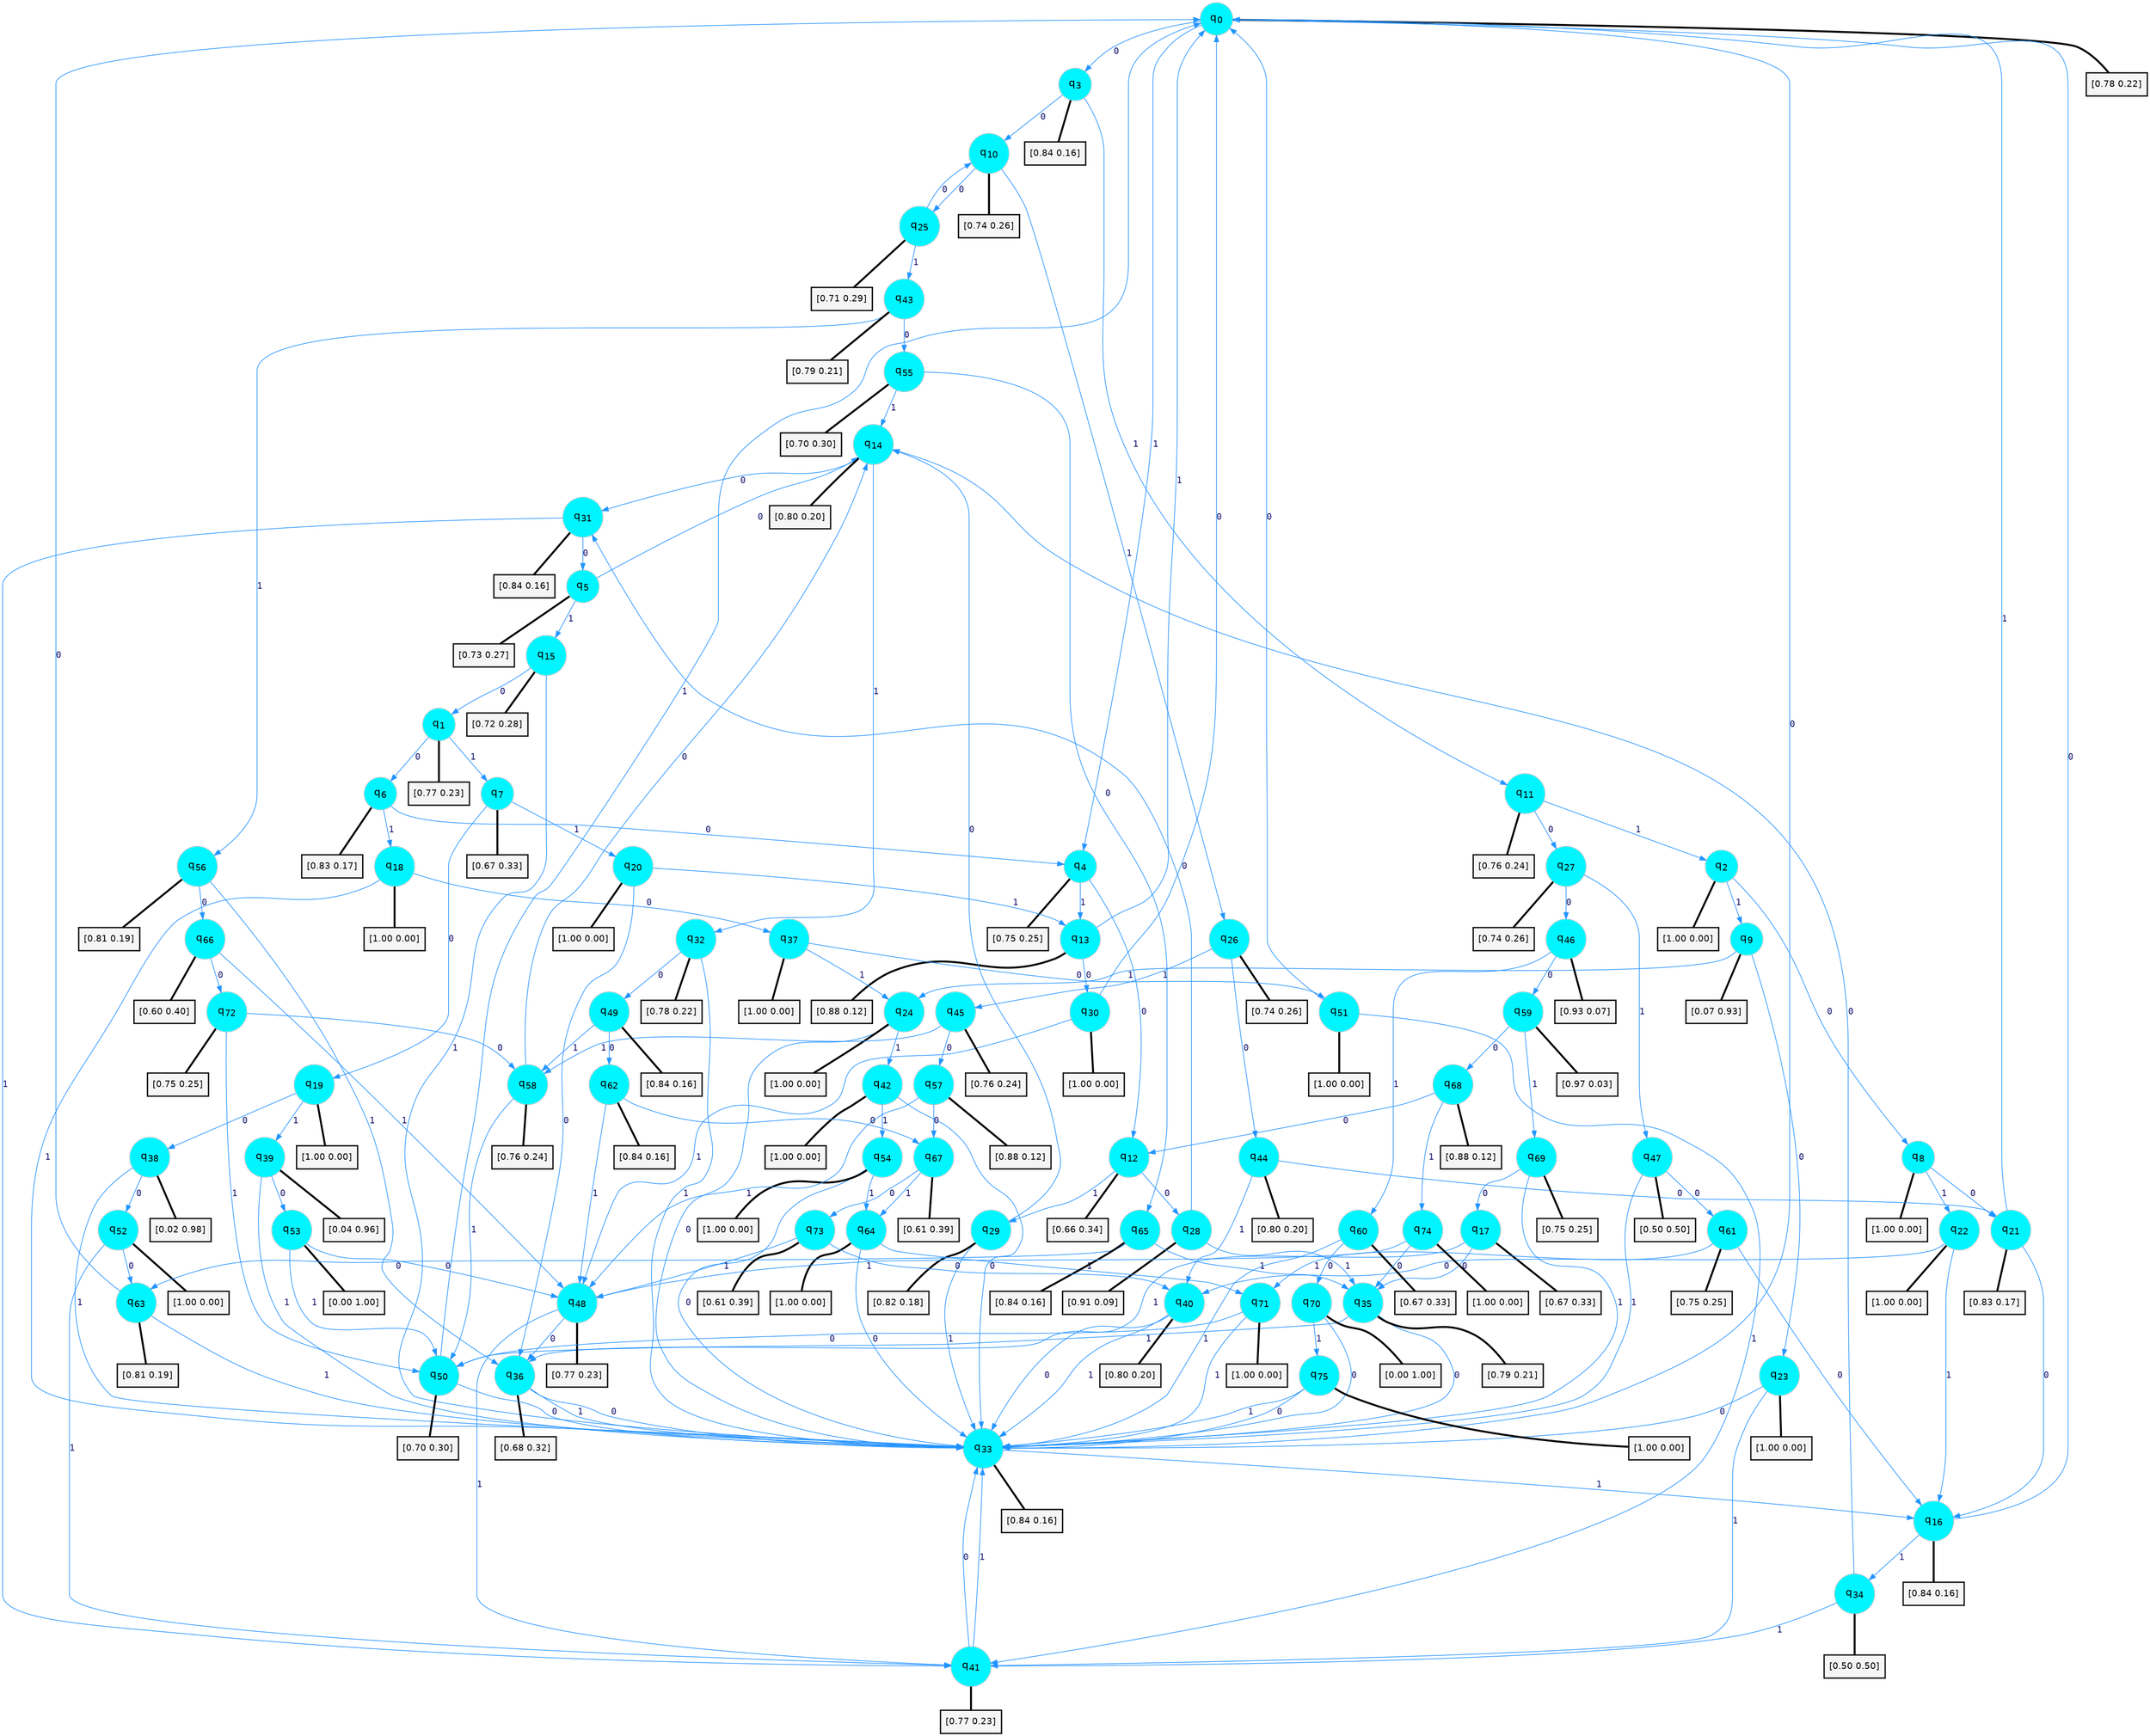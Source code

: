 digraph G {
graph [
bgcolor=transparent, dpi=300, rankdir=TD, size="40,25"];
node [
color=gray, fillcolor=turquoise1, fontcolor=black, fontname=Helvetica, fontsize=16, fontweight=bold, shape=circle, style=filled];
edge [
arrowsize=1, color=dodgerblue1, fontcolor=midnightblue, fontname=courier, fontweight=bold, penwidth=1, style=solid, weight=20];
0[label=<q<SUB>0</SUB>>];
1[label=<q<SUB>1</SUB>>];
2[label=<q<SUB>2</SUB>>];
3[label=<q<SUB>3</SUB>>];
4[label=<q<SUB>4</SUB>>];
5[label=<q<SUB>5</SUB>>];
6[label=<q<SUB>6</SUB>>];
7[label=<q<SUB>7</SUB>>];
8[label=<q<SUB>8</SUB>>];
9[label=<q<SUB>9</SUB>>];
10[label=<q<SUB>10</SUB>>];
11[label=<q<SUB>11</SUB>>];
12[label=<q<SUB>12</SUB>>];
13[label=<q<SUB>13</SUB>>];
14[label=<q<SUB>14</SUB>>];
15[label=<q<SUB>15</SUB>>];
16[label=<q<SUB>16</SUB>>];
17[label=<q<SUB>17</SUB>>];
18[label=<q<SUB>18</SUB>>];
19[label=<q<SUB>19</SUB>>];
20[label=<q<SUB>20</SUB>>];
21[label=<q<SUB>21</SUB>>];
22[label=<q<SUB>22</SUB>>];
23[label=<q<SUB>23</SUB>>];
24[label=<q<SUB>24</SUB>>];
25[label=<q<SUB>25</SUB>>];
26[label=<q<SUB>26</SUB>>];
27[label=<q<SUB>27</SUB>>];
28[label=<q<SUB>28</SUB>>];
29[label=<q<SUB>29</SUB>>];
30[label=<q<SUB>30</SUB>>];
31[label=<q<SUB>31</SUB>>];
32[label=<q<SUB>32</SUB>>];
33[label=<q<SUB>33</SUB>>];
34[label=<q<SUB>34</SUB>>];
35[label=<q<SUB>35</SUB>>];
36[label=<q<SUB>36</SUB>>];
37[label=<q<SUB>37</SUB>>];
38[label=<q<SUB>38</SUB>>];
39[label=<q<SUB>39</SUB>>];
40[label=<q<SUB>40</SUB>>];
41[label=<q<SUB>41</SUB>>];
42[label=<q<SUB>42</SUB>>];
43[label=<q<SUB>43</SUB>>];
44[label=<q<SUB>44</SUB>>];
45[label=<q<SUB>45</SUB>>];
46[label=<q<SUB>46</SUB>>];
47[label=<q<SUB>47</SUB>>];
48[label=<q<SUB>48</SUB>>];
49[label=<q<SUB>49</SUB>>];
50[label=<q<SUB>50</SUB>>];
51[label=<q<SUB>51</SUB>>];
52[label=<q<SUB>52</SUB>>];
53[label=<q<SUB>53</SUB>>];
54[label=<q<SUB>54</SUB>>];
55[label=<q<SUB>55</SUB>>];
56[label=<q<SUB>56</SUB>>];
57[label=<q<SUB>57</SUB>>];
58[label=<q<SUB>58</SUB>>];
59[label=<q<SUB>59</SUB>>];
60[label=<q<SUB>60</SUB>>];
61[label=<q<SUB>61</SUB>>];
62[label=<q<SUB>62</SUB>>];
63[label=<q<SUB>63</SUB>>];
64[label=<q<SUB>64</SUB>>];
65[label=<q<SUB>65</SUB>>];
66[label=<q<SUB>66</SUB>>];
67[label=<q<SUB>67</SUB>>];
68[label=<q<SUB>68</SUB>>];
69[label=<q<SUB>69</SUB>>];
70[label=<q<SUB>70</SUB>>];
71[label=<q<SUB>71</SUB>>];
72[label=<q<SUB>72</SUB>>];
73[label=<q<SUB>73</SUB>>];
74[label=<q<SUB>74</SUB>>];
75[label=<q<SUB>75</SUB>>];
76[label="[0.78 0.22]", shape=box,fontcolor=black, fontname=Helvetica, fontsize=14, penwidth=2, fillcolor=whitesmoke,color=black];
77[label="[0.77 0.23]", shape=box,fontcolor=black, fontname=Helvetica, fontsize=14, penwidth=2, fillcolor=whitesmoke,color=black];
78[label="[1.00 0.00]", shape=box,fontcolor=black, fontname=Helvetica, fontsize=14, penwidth=2, fillcolor=whitesmoke,color=black];
79[label="[0.84 0.16]", shape=box,fontcolor=black, fontname=Helvetica, fontsize=14, penwidth=2, fillcolor=whitesmoke,color=black];
80[label="[0.75 0.25]", shape=box,fontcolor=black, fontname=Helvetica, fontsize=14, penwidth=2, fillcolor=whitesmoke,color=black];
81[label="[0.73 0.27]", shape=box,fontcolor=black, fontname=Helvetica, fontsize=14, penwidth=2, fillcolor=whitesmoke,color=black];
82[label="[0.83 0.17]", shape=box,fontcolor=black, fontname=Helvetica, fontsize=14, penwidth=2, fillcolor=whitesmoke,color=black];
83[label="[0.67 0.33]", shape=box,fontcolor=black, fontname=Helvetica, fontsize=14, penwidth=2, fillcolor=whitesmoke,color=black];
84[label="[1.00 0.00]", shape=box,fontcolor=black, fontname=Helvetica, fontsize=14, penwidth=2, fillcolor=whitesmoke,color=black];
85[label="[0.07 0.93]", shape=box,fontcolor=black, fontname=Helvetica, fontsize=14, penwidth=2, fillcolor=whitesmoke,color=black];
86[label="[0.74 0.26]", shape=box,fontcolor=black, fontname=Helvetica, fontsize=14, penwidth=2, fillcolor=whitesmoke,color=black];
87[label="[0.76 0.24]", shape=box,fontcolor=black, fontname=Helvetica, fontsize=14, penwidth=2, fillcolor=whitesmoke,color=black];
88[label="[0.66 0.34]", shape=box,fontcolor=black, fontname=Helvetica, fontsize=14, penwidth=2, fillcolor=whitesmoke,color=black];
89[label="[0.88 0.12]", shape=box,fontcolor=black, fontname=Helvetica, fontsize=14, penwidth=2, fillcolor=whitesmoke,color=black];
90[label="[0.80 0.20]", shape=box,fontcolor=black, fontname=Helvetica, fontsize=14, penwidth=2, fillcolor=whitesmoke,color=black];
91[label="[0.72 0.28]", shape=box,fontcolor=black, fontname=Helvetica, fontsize=14, penwidth=2, fillcolor=whitesmoke,color=black];
92[label="[0.84 0.16]", shape=box,fontcolor=black, fontname=Helvetica, fontsize=14, penwidth=2, fillcolor=whitesmoke,color=black];
93[label="[0.67 0.33]", shape=box,fontcolor=black, fontname=Helvetica, fontsize=14, penwidth=2, fillcolor=whitesmoke,color=black];
94[label="[1.00 0.00]", shape=box,fontcolor=black, fontname=Helvetica, fontsize=14, penwidth=2, fillcolor=whitesmoke,color=black];
95[label="[1.00 0.00]", shape=box,fontcolor=black, fontname=Helvetica, fontsize=14, penwidth=2, fillcolor=whitesmoke,color=black];
96[label="[1.00 0.00]", shape=box,fontcolor=black, fontname=Helvetica, fontsize=14, penwidth=2, fillcolor=whitesmoke,color=black];
97[label="[0.83 0.17]", shape=box,fontcolor=black, fontname=Helvetica, fontsize=14, penwidth=2, fillcolor=whitesmoke,color=black];
98[label="[1.00 0.00]", shape=box,fontcolor=black, fontname=Helvetica, fontsize=14, penwidth=2, fillcolor=whitesmoke,color=black];
99[label="[1.00 0.00]", shape=box,fontcolor=black, fontname=Helvetica, fontsize=14, penwidth=2, fillcolor=whitesmoke,color=black];
100[label="[1.00 0.00]", shape=box,fontcolor=black, fontname=Helvetica, fontsize=14, penwidth=2, fillcolor=whitesmoke,color=black];
101[label="[0.71 0.29]", shape=box,fontcolor=black, fontname=Helvetica, fontsize=14, penwidth=2, fillcolor=whitesmoke,color=black];
102[label="[0.74 0.26]", shape=box,fontcolor=black, fontname=Helvetica, fontsize=14, penwidth=2, fillcolor=whitesmoke,color=black];
103[label="[0.74 0.26]", shape=box,fontcolor=black, fontname=Helvetica, fontsize=14, penwidth=2, fillcolor=whitesmoke,color=black];
104[label="[0.91 0.09]", shape=box,fontcolor=black, fontname=Helvetica, fontsize=14, penwidth=2, fillcolor=whitesmoke,color=black];
105[label="[0.82 0.18]", shape=box,fontcolor=black, fontname=Helvetica, fontsize=14, penwidth=2, fillcolor=whitesmoke,color=black];
106[label="[1.00 0.00]", shape=box,fontcolor=black, fontname=Helvetica, fontsize=14, penwidth=2, fillcolor=whitesmoke,color=black];
107[label="[0.84 0.16]", shape=box,fontcolor=black, fontname=Helvetica, fontsize=14, penwidth=2, fillcolor=whitesmoke,color=black];
108[label="[0.78 0.22]", shape=box,fontcolor=black, fontname=Helvetica, fontsize=14, penwidth=2, fillcolor=whitesmoke,color=black];
109[label="[0.84 0.16]", shape=box,fontcolor=black, fontname=Helvetica, fontsize=14, penwidth=2, fillcolor=whitesmoke,color=black];
110[label="[0.50 0.50]", shape=box,fontcolor=black, fontname=Helvetica, fontsize=14, penwidth=2, fillcolor=whitesmoke,color=black];
111[label="[0.79 0.21]", shape=box,fontcolor=black, fontname=Helvetica, fontsize=14, penwidth=2, fillcolor=whitesmoke,color=black];
112[label="[0.68 0.32]", shape=box,fontcolor=black, fontname=Helvetica, fontsize=14, penwidth=2, fillcolor=whitesmoke,color=black];
113[label="[1.00 0.00]", shape=box,fontcolor=black, fontname=Helvetica, fontsize=14, penwidth=2, fillcolor=whitesmoke,color=black];
114[label="[0.02 0.98]", shape=box,fontcolor=black, fontname=Helvetica, fontsize=14, penwidth=2, fillcolor=whitesmoke,color=black];
115[label="[0.04 0.96]", shape=box,fontcolor=black, fontname=Helvetica, fontsize=14, penwidth=2, fillcolor=whitesmoke,color=black];
116[label="[0.80 0.20]", shape=box,fontcolor=black, fontname=Helvetica, fontsize=14, penwidth=2, fillcolor=whitesmoke,color=black];
117[label="[0.77 0.23]", shape=box,fontcolor=black, fontname=Helvetica, fontsize=14, penwidth=2, fillcolor=whitesmoke,color=black];
118[label="[1.00 0.00]", shape=box,fontcolor=black, fontname=Helvetica, fontsize=14, penwidth=2, fillcolor=whitesmoke,color=black];
119[label="[0.79 0.21]", shape=box,fontcolor=black, fontname=Helvetica, fontsize=14, penwidth=2, fillcolor=whitesmoke,color=black];
120[label="[0.80 0.20]", shape=box,fontcolor=black, fontname=Helvetica, fontsize=14, penwidth=2, fillcolor=whitesmoke,color=black];
121[label="[0.76 0.24]", shape=box,fontcolor=black, fontname=Helvetica, fontsize=14, penwidth=2, fillcolor=whitesmoke,color=black];
122[label="[0.93 0.07]", shape=box,fontcolor=black, fontname=Helvetica, fontsize=14, penwidth=2, fillcolor=whitesmoke,color=black];
123[label="[0.50 0.50]", shape=box,fontcolor=black, fontname=Helvetica, fontsize=14, penwidth=2, fillcolor=whitesmoke,color=black];
124[label="[0.77 0.23]", shape=box,fontcolor=black, fontname=Helvetica, fontsize=14, penwidth=2, fillcolor=whitesmoke,color=black];
125[label="[0.84 0.16]", shape=box,fontcolor=black, fontname=Helvetica, fontsize=14, penwidth=2, fillcolor=whitesmoke,color=black];
126[label="[0.70 0.30]", shape=box,fontcolor=black, fontname=Helvetica, fontsize=14, penwidth=2, fillcolor=whitesmoke,color=black];
127[label="[1.00 0.00]", shape=box,fontcolor=black, fontname=Helvetica, fontsize=14, penwidth=2, fillcolor=whitesmoke,color=black];
128[label="[1.00 0.00]", shape=box,fontcolor=black, fontname=Helvetica, fontsize=14, penwidth=2, fillcolor=whitesmoke,color=black];
129[label="[0.00 1.00]", shape=box,fontcolor=black, fontname=Helvetica, fontsize=14, penwidth=2, fillcolor=whitesmoke,color=black];
130[label="[1.00 0.00]", shape=box,fontcolor=black, fontname=Helvetica, fontsize=14, penwidth=2, fillcolor=whitesmoke,color=black];
131[label="[0.70 0.30]", shape=box,fontcolor=black, fontname=Helvetica, fontsize=14, penwidth=2, fillcolor=whitesmoke,color=black];
132[label="[0.81 0.19]", shape=box,fontcolor=black, fontname=Helvetica, fontsize=14, penwidth=2, fillcolor=whitesmoke,color=black];
133[label="[0.88 0.12]", shape=box,fontcolor=black, fontname=Helvetica, fontsize=14, penwidth=2, fillcolor=whitesmoke,color=black];
134[label="[0.76 0.24]", shape=box,fontcolor=black, fontname=Helvetica, fontsize=14, penwidth=2, fillcolor=whitesmoke,color=black];
135[label="[0.97 0.03]", shape=box,fontcolor=black, fontname=Helvetica, fontsize=14, penwidth=2, fillcolor=whitesmoke,color=black];
136[label="[0.67 0.33]", shape=box,fontcolor=black, fontname=Helvetica, fontsize=14, penwidth=2, fillcolor=whitesmoke,color=black];
137[label="[0.75 0.25]", shape=box,fontcolor=black, fontname=Helvetica, fontsize=14, penwidth=2, fillcolor=whitesmoke,color=black];
138[label="[0.84 0.16]", shape=box,fontcolor=black, fontname=Helvetica, fontsize=14, penwidth=2, fillcolor=whitesmoke,color=black];
139[label="[0.81 0.19]", shape=box,fontcolor=black, fontname=Helvetica, fontsize=14, penwidth=2, fillcolor=whitesmoke,color=black];
140[label="[1.00 0.00]", shape=box,fontcolor=black, fontname=Helvetica, fontsize=14, penwidth=2, fillcolor=whitesmoke,color=black];
141[label="[0.84 0.16]", shape=box,fontcolor=black, fontname=Helvetica, fontsize=14, penwidth=2, fillcolor=whitesmoke,color=black];
142[label="[0.60 0.40]", shape=box,fontcolor=black, fontname=Helvetica, fontsize=14, penwidth=2, fillcolor=whitesmoke,color=black];
143[label="[0.61 0.39]", shape=box,fontcolor=black, fontname=Helvetica, fontsize=14, penwidth=2, fillcolor=whitesmoke,color=black];
144[label="[0.88 0.12]", shape=box,fontcolor=black, fontname=Helvetica, fontsize=14, penwidth=2, fillcolor=whitesmoke,color=black];
145[label="[0.75 0.25]", shape=box,fontcolor=black, fontname=Helvetica, fontsize=14, penwidth=2, fillcolor=whitesmoke,color=black];
146[label="[0.00 1.00]", shape=box,fontcolor=black, fontname=Helvetica, fontsize=14, penwidth=2, fillcolor=whitesmoke,color=black];
147[label="[1.00 0.00]", shape=box,fontcolor=black, fontname=Helvetica, fontsize=14, penwidth=2, fillcolor=whitesmoke,color=black];
148[label="[0.75 0.25]", shape=box,fontcolor=black, fontname=Helvetica, fontsize=14, penwidth=2, fillcolor=whitesmoke,color=black];
149[label="[0.61 0.39]", shape=box,fontcolor=black, fontname=Helvetica, fontsize=14, penwidth=2, fillcolor=whitesmoke,color=black];
150[label="[1.00 0.00]", shape=box,fontcolor=black, fontname=Helvetica, fontsize=14, penwidth=2, fillcolor=whitesmoke,color=black];
151[label="[1.00 0.00]", shape=box,fontcolor=black, fontname=Helvetica, fontsize=14, penwidth=2, fillcolor=whitesmoke,color=black];
0->3 [label=0];
0->4 [label=1];
0->76 [arrowhead=none, penwidth=3,color=black];
1->6 [label=0];
1->7 [label=1];
1->77 [arrowhead=none, penwidth=3,color=black];
2->8 [label=0];
2->9 [label=1];
2->78 [arrowhead=none, penwidth=3,color=black];
3->10 [label=0];
3->11 [label=1];
3->79 [arrowhead=none, penwidth=3,color=black];
4->12 [label=0];
4->13 [label=1];
4->80 [arrowhead=none, penwidth=3,color=black];
5->14 [label=0];
5->15 [label=1];
5->81 [arrowhead=none, penwidth=3,color=black];
6->4 [label=0];
6->18 [label=1];
6->82 [arrowhead=none, penwidth=3,color=black];
7->19 [label=0];
7->20 [label=1];
7->83 [arrowhead=none, penwidth=3,color=black];
8->21 [label=0];
8->22 [label=1];
8->84 [arrowhead=none, penwidth=3,color=black];
9->23 [label=0];
9->24 [label=1];
9->85 [arrowhead=none, penwidth=3,color=black];
10->25 [label=0];
10->26 [label=1];
10->86 [arrowhead=none, penwidth=3,color=black];
11->27 [label=0];
11->2 [label=1];
11->87 [arrowhead=none, penwidth=3,color=black];
12->28 [label=0];
12->29 [label=1];
12->88 [arrowhead=none, penwidth=3,color=black];
13->30 [label=0];
13->0 [label=1];
13->89 [arrowhead=none, penwidth=3,color=black];
14->31 [label=0];
14->32 [label=1];
14->90 [arrowhead=none, penwidth=3,color=black];
15->1 [label=0];
15->33 [label=1];
15->91 [arrowhead=none, penwidth=3,color=black];
16->0 [label=0];
16->34 [label=1];
16->92 [arrowhead=none, penwidth=3,color=black];
17->35 [label=0];
17->36 [label=1];
17->93 [arrowhead=none, penwidth=3,color=black];
18->37 [label=0];
18->33 [label=1];
18->94 [arrowhead=none, penwidth=3,color=black];
19->38 [label=0];
19->39 [label=1];
19->95 [arrowhead=none, penwidth=3,color=black];
20->36 [label=0];
20->13 [label=1];
20->96 [arrowhead=none, penwidth=3,color=black];
21->16 [label=0];
21->0 [label=1];
21->97 [arrowhead=none, penwidth=3,color=black];
22->40 [label=0];
22->16 [label=1];
22->98 [arrowhead=none, penwidth=3,color=black];
23->33 [label=0];
23->41 [label=1];
23->99 [arrowhead=none, penwidth=3,color=black];
24->33 [label=0];
24->42 [label=1];
24->100 [arrowhead=none, penwidth=3,color=black];
25->10 [label=0];
25->43 [label=1];
25->101 [arrowhead=none, penwidth=3,color=black];
26->44 [label=0];
26->45 [label=1];
26->102 [arrowhead=none, penwidth=3,color=black];
27->46 [label=0];
27->47 [label=1];
27->103 [arrowhead=none, penwidth=3,color=black];
28->31 [label=0];
28->35 [label=1];
28->104 [arrowhead=none, penwidth=3,color=black];
29->14 [label=0];
29->33 [label=1];
29->105 [arrowhead=none, penwidth=3,color=black];
30->0 [label=0];
30->48 [label=1];
30->106 [arrowhead=none, penwidth=3,color=black];
31->5 [label=0];
31->41 [label=1];
31->107 [arrowhead=none, penwidth=3,color=black];
32->49 [label=0];
32->33 [label=1];
32->108 [arrowhead=none, penwidth=3,color=black];
33->0 [label=0];
33->16 [label=1];
33->109 [arrowhead=none, penwidth=3,color=black];
34->14 [label=0];
34->41 [label=1];
34->110 [arrowhead=none, penwidth=3,color=black];
35->33 [label=0];
35->50 [label=1];
35->111 [arrowhead=none, penwidth=3,color=black];
36->33 [label=0];
36->33 [label=1];
36->112 [arrowhead=none, penwidth=3,color=black];
37->51 [label=0];
37->24 [label=1];
37->113 [arrowhead=none, penwidth=3,color=black];
38->52 [label=0];
38->33 [label=1];
38->114 [arrowhead=none, penwidth=3,color=black];
39->53 [label=0];
39->33 [label=1];
39->115 [arrowhead=none, penwidth=3,color=black];
40->33 [label=0];
40->33 [label=1];
40->116 [arrowhead=none, penwidth=3,color=black];
41->33 [label=0];
41->33 [label=1];
41->117 [arrowhead=none, penwidth=3,color=black];
42->33 [label=0];
42->54 [label=1];
42->118 [arrowhead=none, penwidth=3,color=black];
43->55 [label=0];
43->56 [label=1];
43->119 [arrowhead=none, penwidth=3,color=black];
44->21 [label=0];
44->40 [label=1];
44->120 [arrowhead=none, penwidth=3,color=black];
45->57 [label=0];
45->58 [label=1];
45->121 [arrowhead=none, penwidth=3,color=black];
46->59 [label=0];
46->60 [label=1];
46->122 [arrowhead=none, penwidth=3,color=black];
47->61 [label=0];
47->33 [label=1];
47->123 [arrowhead=none, penwidth=3,color=black];
48->36 [label=0];
48->41 [label=1];
48->124 [arrowhead=none, penwidth=3,color=black];
49->62 [label=0];
49->58 [label=1];
49->125 [arrowhead=none, penwidth=3,color=black];
50->33 [label=0];
50->0 [label=1];
50->126 [arrowhead=none, penwidth=3,color=black];
51->0 [label=0];
51->41 [label=1];
51->127 [arrowhead=none, penwidth=3,color=black];
52->63 [label=0];
52->41 [label=1];
52->128 [arrowhead=none, penwidth=3,color=black];
53->48 [label=0];
53->50 [label=1];
53->129 [arrowhead=none, penwidth=3,color=black];
54->33 [label=0];
54->64 [label=1];
54->130 [arrowhead=none, penwidth=3,color=black];
55->65 [label=0];
55->14 [label=1];
55->131 [arrowhead=none, penwidth=3,color=black];
56->66 [label=0];
56->36 [label=1];
56->132 [arrowhead=none, penwidth=3,color=black];
57->67 [label=0];
57->48 [label=1];
57->133 [arrowhead=none, penwidth=3,color=black];
58->14 [label=0];
58->50 [label=1];
58->134 [arrowhead=none, penwidth=3,color=black];
59->68 [label=0];
59->69 [label=1];
59->135 [arrowhead=none, penwidth=3,color=black];
60->70 [label=0];
60->33 [label=1];
60->136 [arrowhead=none, penwidth=3,color=black];
61->16 [label=0];
61->71 [label=1];
61->137 [arrowhead=none, penwidth=3,color=black];
62->67 [label=0];
62->48 [label=1];
62->138 [arrowhead=none, penwidth=3,color=black];
63->0 [label=0];
63->33 [label=1];
63->139 [arrowhead=none, penwidth=3,color=black];
64->33 [label=0];
64->71 [label=1];
64->140 [arrowhead=none, penwidth=3,color=black];
65->63 [label=0];
65->35 [label=1];
65->141 [arrowhead=none, penwidth=3,color=black];
66->72 [label=0];
66->48 [label=1];
66->142 [arrowhead=none, penwidth=3,color=black];
67->73 [label=0];
67->64 [label=1];
67->143 [arrowhead=none, penwidth=3,color=black];
68->12 [label=0];
68->74 [label=1];
68->144 [arrowhead=none, penwidth=3,color=black];
69->17 [label=0];
69->33 [label=1];
69->145 [arrowhead=none, penwidth=3,color=black];
70->33 [label=0];
70->75 [label=1];
70->146 [arrowhead=none, penwidth=3,color=black];
71->50 [label=0];
71->33 [label=1];
71->147 [arrowhead=none, penwidth=3,color=black];
72->58 [label=0];
72->50 [label=1];
72->148 [arrowhead=none, penwidth=3,color=black];
73->40 [label=0];
73->48 [label=1];
73->149 [arrowhead=none, penwidth=3,color=black];
74->35 [label=0];
74->48 [label=1];
74->150 [arrowhead=none, penwidth=3,color=black];
75->33 [label=0];
75->33 [label=1];
75->151 [arrowhead=none, penwidth=3,color=black];
}
